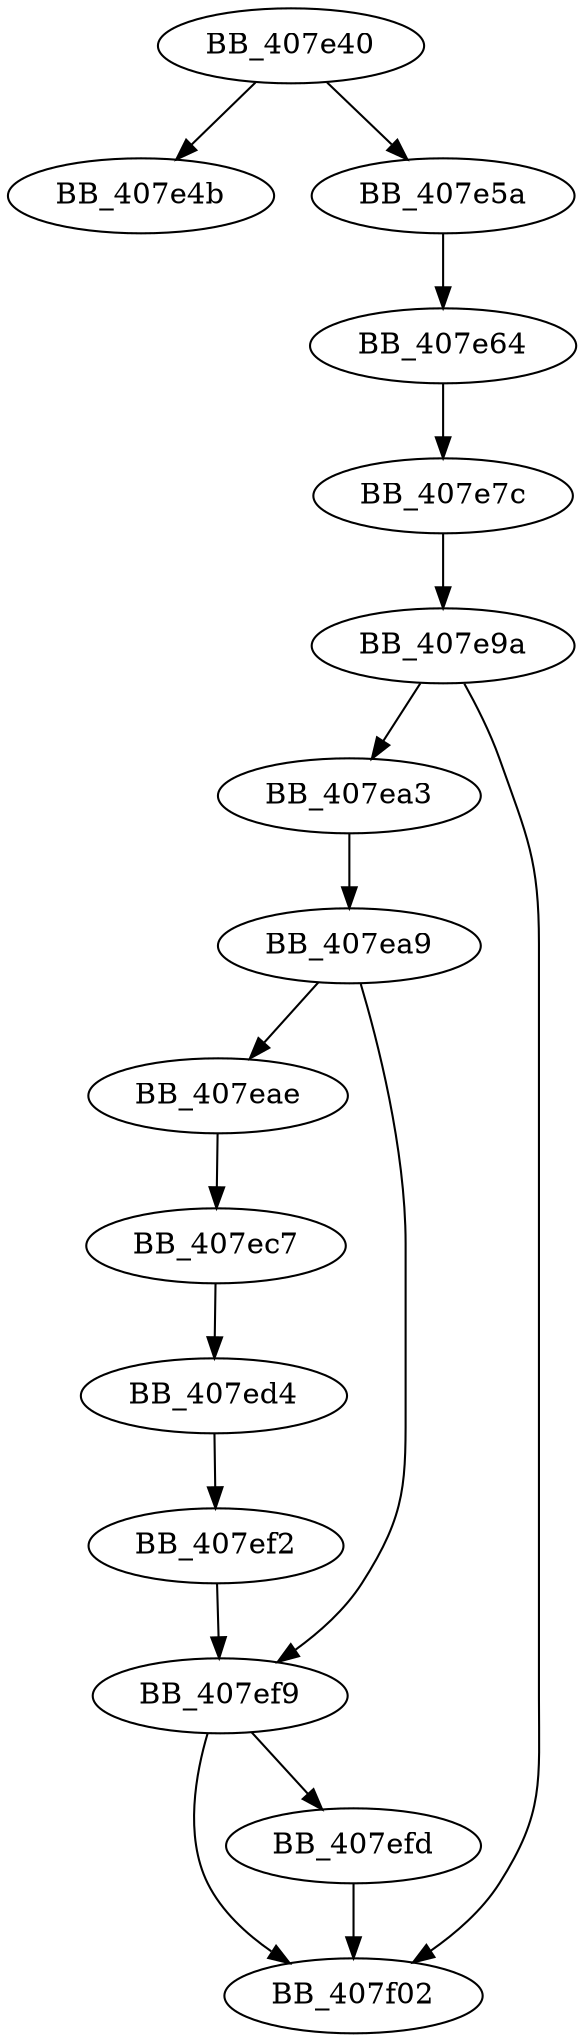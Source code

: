 DiGraph sub_407E40{
BB_407e40->BB_407e4b
BB_407e40->BB_407e5a
BB_407e5a->BB_407e64
BB_407e64->BB_407e7c
BB_407e7c->BB_407e9a
BB_407e9a->BB_407ea3
BB_407e9a->BB_407f02
BB_407ea3->BB_407ea9
BB_407ea9->BB_407eae
BB_407ea9->BB_407ef9
BB_407eae->BB_407ec7
BB_407ec7->BB_407ed4
BB_407ed4->BB_407ef2
BB_407ef2->BB_407ef9
BB_407ef9->BB_407efd
BB_407ef9->BB_407f02
BB_407efd->BB_407f02
}
